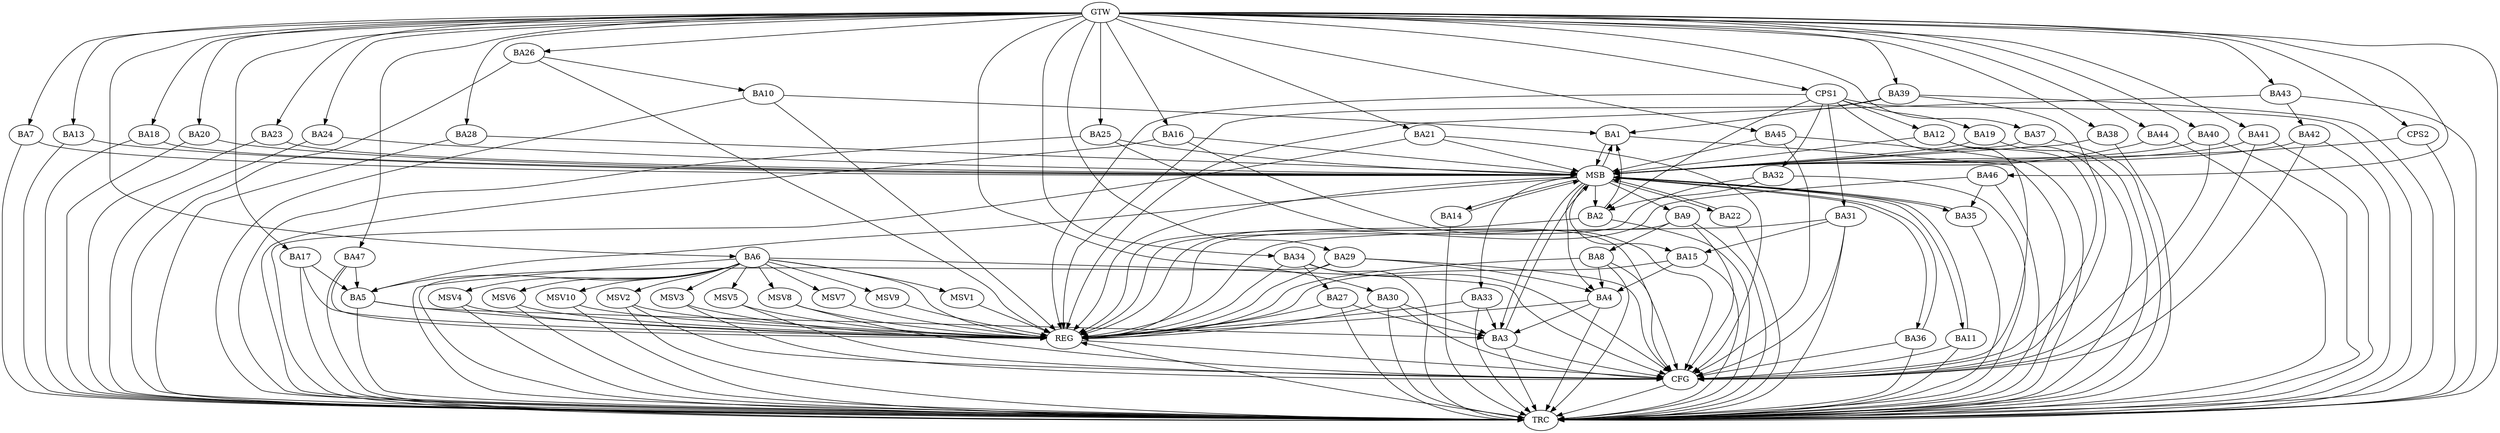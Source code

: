strict digraph G {
  BA1 [ label="BA1" ];
  BA2 [ label="BA2" ];
  BA3 [ label="BA3" ];
  BA4 [ label="BA4" ];
  BA5 [ label="BA5" ];
  BA6 [ label="BA6" ];
  BA7 [ label="BA7" ];
  BA8 [ label="BA8" ];
  BA9 [ label="BA9" ];
  BA10 [ label="BA10" ];
  BA11 [ label="BA11" ];
  BA12 [ label="BA12" ];
  BA13 [ label="BA13" ];
  BA14 [ label="BA14" ];
  BA15 [ label="BA15" ];
  BA16 [ label="BA16" ];
  BA17 [ label="BA17" ];
  BA18 [ label="BA18" ];
  BA19 [ label="BA19" ];
  BA20 [ label="BA20" ];
  BA21 [ label="BA21" ];
  BA22 [ label="BA22" ];
  BA23 [ label="BA23" ];
  BA24 [ label="BA24" ];
  BA25 [ label="BA25" ];
  BA26 [ label="BA26" ];
  BA27 [ label="BA27" ];
  BA28 [ label="BA28" ];
  BA29 [ label="BA29" ];
  BA30 [ label="BA30" ];
  BA31 [ label="BA31" ];
  BA32 [ label="BA32" ];
  BA33 [ label="BA33" ];
  BA34 [ label="BA34" ];
  BA35 [ label="BA35" ];
  BA36 [ label="BA36" ];
  BA37 [ label="BA37" ];
  BA38 [ label="BA38" ];
  BA39 [ label="BA39" ];
  BA40 [ label="BA40" ];
  BA41 [ label="BA41" ];
  BA42 [ label="BA42" ];
  BA43 [ label="BA43" ];
  BA44 [ label="BA44" ];
  BA45 [ label="BA45" ];
  BA46 [ label="BA46" ];
  BA47 [ label="BA47" ];
  CPS1 [ label="CPS1" ];
  CPS2 [ label="CPS2" ];
  GTW [ label="GTW" ];
  REG [ label="REG" ];
  MSB [ label="MSB" ];
  CFG [ label="CFG" ];
  TRC [ label="TRC" ];
  MSV1 [ label="MSV1" ];
  MSV2 [ label="MSV2" ];
  MSV3 [ label="MSV3" ];
  MSV4 [ label="MSV4" ];
  MSV5 [ label="MSV5" ];
  MSV6 [ label="MSV6" ];
  MSV7 [ label="MSV7" ];
  MSV8 [ label="MSV8" ];
  MSV9 [ label="MSV9" ];
  MSV10 [ label="MSV10" ];
  BA2 -> BA1;
  BA4 -> BA3;
  BA5 -> BA3;
  BA6 -> BA5;
  BA8 -> BA4;
  BA9 -> BA8;
  BA10 -> BA1;
  BA15 -> BA4;
  BA17 -> BA5;
  BA26 -> BA10;
  BA27 -> BA3;
  BA29 -> BA4;
  BA30 -> BA3;
  BA31 -> BA15;
  BA32 -> BA2;
  BA33 -> BA3;
  BA34 -> BA27;
  BA39 -> BA1;
  BA43 -> BA42;
  BA46 -> BA35;
  BA47 -> BA5;
  CPS1 -> BA2;
  CPS1 -> BA19;
  CPS1 -> BA31;
  CPS1 -> BA12;
  CPS1 -> BA32;
  GTW -> BA6;
  GTW -> BA7;
  GTW -> BA13;
  GTW -> BA16;
  GTW -> BA17;
  GTW -> BA18;
  GTW -> BA20;
  GTW -> BA21;
  GTW -> BA23;
  GTW -> BA24;
  GTW -> BA25;
  GTW -> BA26;
  GTW -> BA28;
  GTW -> BA29;
  GTW -> BA30;
  GTW -> BA34;
  GTW -> BA37;
  GTW -> BA38;
  GTW -> BA39;
  GTW -> BA40;
  GTW -> BA41;
  GTW -> BA43;
  GTW -> BA44;
  GTW -> BA45;
  GTW -> BA46;
  GTW -> BA47;
  GTW -> CPS1;
  GTW -> CPS2;
  BA2 -> REG;
  BA4 -> REG;
  BA5 -> REG;
  BA6 -> REG;
  BA8 -> REG;
  BA9 -> REG;
  BA10 -> REG;
  BA15 -> REG;
  BA17 -> REG;
  BA26 -> REG;
  BA27 -> REG;
  BA29 -> REG;
  BA30 -> REG;
  BA31 -> REG;
  BA32 -> REG;
  BA33 -> REG;
  BA34 -> REG;
  BA39 -> REG;
  BA43 -> REG;
  BA46 -> REG;
  BA47 -> REG;
  CPS1 -> REG;
  BA1 -> MSB;
  MSB -> BA2;
  MSB -> REG;
  BA3 -> MSB;
  BA7 -> MSB;
  MSB -> BA5;
  BA11 -> MSB;
  MSB -> BA3;
  BA12 -> MSB;
  MSB -> BA4;
  BA13 -> MSB;
  BA14 -> MSB;
  BA16 -> MSB;
  BA18 -> MSB;
  MSB -> BA15;
  BA19 -> MSB;
  BA20 -> MSB;
  BA21 -> MSB;
  BA22 -> MSB;
  BA23 -> MSB;
  BA24 -> MSB;
  MSB -> BA14;
  BA25 -> MSB;
  MSB -> BA1;
  BA28 -> MSB;
  BA35 -> MSB;
  BA36 -> MSB;
  BA37 -> MSB;
  MSB -> BA9;
  BA38 -> MSB;
  BA40 -> MSB;
  MSB -> BA36;
  BA41 -> MSB;
  BA42 -> MSB;
  BA44 -> MSB;
  MSB -> BA33;
  BA45 -> MSB;
  MSB -> BA35;
  CPS2 -> MSB;
  MSB -> BA22;
  MSB -> BA11;
  BA6 -> CFG;
  BA45 -> CFG;
  BA11 -> CFG;
  BA12 -> CFG;
  BA21 -> CFG;
  BA25 -> CFG;
  BA16 -> CFG;
  BA31 -> CFG;
  CPS1 -> CFG;
  BA29 -> CFG;
  BA30 -> CFG;
  BA39 -> CFG;
  BA40 -> CFG;
  BA9 -> CFG;
  BA42 -> CFG;
  BA36 -> CFG;
  BA3 -> CFG;
  BA34 -> CFG;
  BA41 -> CFG;
  BA8 -> CFG;
  REG -> CFG;
  BA1 -> TRC;
  BA2 -> TRC;
  BA3 -> TRC;
  BA4 -> TRC;
  BA5 -> TRC;
  BA6 -> TRC;
  BA7 -> TRC;
  BA8 -> TRC;
  BA9 -> TRC;
  BA10 -> TRC;
  BA11 -> TRC;
  BA12 -> TRC;
  BA13 -> TRC;
  BA14 -> TRC;
  BA15 -> TRC;
  BA16 -> TRC;
  BA17 -> TRC;
  BA18 -> TRC;
  BA19 -> TRC;
  BA20 -> TRC;
  BA21 -> TRC;
  BA22 -> TRC;
  BA23 -> TRC;
  BA24 -> TRC;
  BA25 -> TRC;
  BA26 -> TRC;
  BA27 -> TRC;
  BA28 -> TRC;
  BA29 -> TRC;
  BA30 -> TRC;
  BA31 -> TRC;
  BA32 -> TRC;
  BA33 -> TRC;
  BA34 -> TRC;
  BA35 -> TRC;
  BA36 -> TRC;
  BA37 -> TRC;
  BA38 -> TRC;
  BA39 -> TRC;
  BA40 -> TRC;
  BA41 -> TRC;
  BA42 -> TRC;
  BA43 -> TRC;
  BA44 -> TRC;
  BA45 -> TRC;
  BA46 -> TRC;
  BA47 -> TRC;
  CPS1 -> TRC;
  CPS2 -> TRC;
  GTW -> TRC;
  CFG -> TRC;
  TRC -> REG;
  BA6 -> MSV1;
  BA6 -> MSV2;
  BA6 -> MSV3;
  BA6 -> MSV4;
  BA6 -> MSV5;
  BA6 -> MSV6;
  MSV1 -> REG;
  MSV2 -> REG;
  MSV2 -> TRC;
  MSV2 -> CFG;
  MSV3 -> REG;
  MSV3 -> CFG;
  MSV4 -> REG;
  MSV4 -> TRC;
  MSV5 -> REG;
  MSV5 -> CFG;
  MSV6 -> REG;
  MSV6 -> TRC;
  BA6 -> MSV7;
  BA6 -> MSV8;
  MSV7 -> REG;
  MSV8 -> REG;
  MSV8 -> CFG;
  BA6 -> MSV9;
  MSV9 -> REG;
  BA6 -> MSV10;
  MSV10 -> REG;
  MSV10 -> TRC;
}
